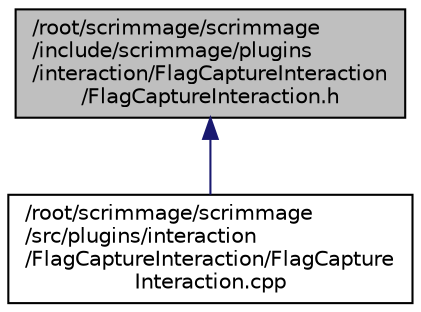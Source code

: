 digraph "/root/scrimmage/scrimmage/include/scrimmage/plugins/interaction/FlagCaptureInteraction/FlagCaptureInteraction.h"
{
 // LATEX_PDF_SIZE
  edge [fontname="Helvetica",fontsize="10",labelfontname="Helvetica",labelfontsize="10"];
  node [fontname="Helvetica",fontsize="10",shape=record];
  Node1 [label="/root/scrimmage/scrimmage\l/include/scrimmage/plugins\l/interaction/FlagCaptureInteraction\l/FlagCaptureInteraction.h",height=0.2,width=0.4,color="black", fillcolor="grey75", style="filled", fontcolor="black",tooltip="Brief file description."];
  Node1 -> Node2 [dir="back",color="midnightblue",fontsize="10",style="solid",fontname="Helvetica"];
  Node2 [label="/root/scrimmage/scrimmage\l/src/plugins/interaction\l/FlagCaptureInteraction/FlagCapture\lInteraction.cpp",height=0.2,width=0.4,color="black", fillcolor="white", style="filled",URL="$FlagCaptureInteraction_8cpp.html",tooltip="Brief file description."];
}
